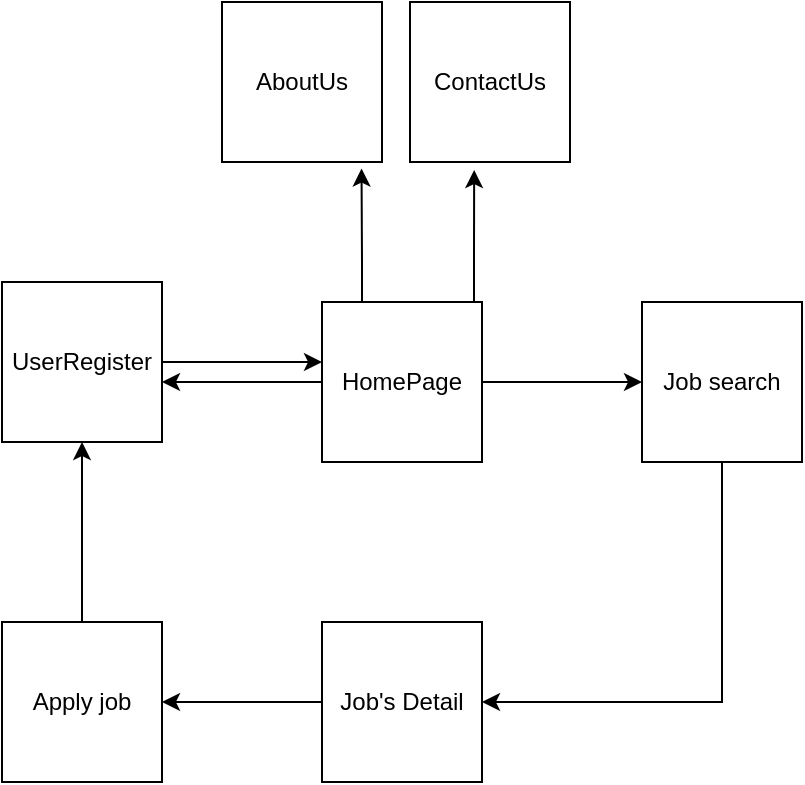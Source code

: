 <mxfile version="22.1.18" type="github">
  <diagram name="Trang-1" id="MkIcYdTay602i6nCO75-">
    <mxGraphModel dx="936" dy="547" grid="1" gridSize="10" guides="1" tooltips="1" connect="1" arrows="1" fold="1" page="1" pageScale="1" pageWidth="827" pageHeight="1169" math="0" shadow="0">
      <root>
        <mxCell id="0" />
        <mxCell id="1" parent="0" />
        <mxCell id="ZGcf4tEGVXGTPQasSlIy-3" value="" style="edgeStyle=orthogonalEdgeStyle;rounded=0;orthogonalLoop=1;jettySize=auto;html=1;" parent="1" source="ZGcf4tEGVXGTPQasSlIy-1" edge="1">
          <mxGeometry relative="1" as="geometry">
            <mxPoint x="290" y="280" as="targetPoint" />
          </mxGeometry>
        </mxCell>
        <mxCell id="ZGcf4tEGVXGTPQasSlIy-14" value="" style="edgeStyle=orthogonalEdgeStyle;rounded=0;orthogonalLoop=1;jettySize=auto;html=1;" parent="1" source="ZGcf4tEGVXGTPQasSlIy-1" target="ZGcf4tEGVXGTPQasSlIy-13" edge="1">
          <mxGeometry relative="1" as="geometry" />
        </mxCell>
        <mxCell id="ZGcf4tEGVXGTPQasSlIy-1" value="HomePage" style="whiteSpace=wrap;html=1;aspect=fixed;" parent="1" vertex="1">
          <mxGeometry x="370" y="240" width="80" height="80" as="geometry" />
        </mxCell>
        <mxCell id="ZGcf4tEGVXGTPQasSlIy-5" value="" style="edgeStyle=orthogonalEdgeStyle;rounded=0;orthogonalLoop=1;jettySize=auto;html=1;" parent="1" target="ZGcf4tEGVXGTPQasSlIy-4" edge="1">
          <mxGeometry relative="1" as="geometry">
            <mxPoint x="250" y="240" as="sourcePoint" />
          </mxGeometry>
        </mxCell>
        <mxCell id="ZGcf4tEGVXGTPQasSlIy-18" value="" style="edgeStyle=orthogonalEdgeStyle;rounded=0;orthogonalLoop=1;jettySize=auto;html=1;" parent="1" source="ZGcf4tEGVXGTPQasSlIy-4" target="ZGcf4tEGVXGTPQasSlIy-1" edge="1">
          <mxGeometry relative="1" as="geometry">
            <Array as="points">
              <mxPoint x="370" y="270" />
              <mxPoint x="370" y="270" />
            </Array>
          </mxGeometry>
        </mxCell>
        <mxCell id="ZGcf4tEGVXGTPQasSlIy-4" value="UserRegister" style="whiteSpace=wrap;html=1;aspect=fixed;" parent="1" vertex="1">
          <mxGeometry x="210" y="230" width="80" height="80" as="geometry" />
        </mxCell>
        <mxCell id="ZGcf4tEGVXGTPQasSlIy-8" value="AboutUs" style="whiteSpace=wrap;html=1;aspect=fixed;" parent="1" vertex="1">
          <mxGeometry x="320" y="90" width="80" height="80" as="geometry" />
        </mxCell>
        <mxCell id="ZGcf4tEGVXGTPQasSlIy-10" value="ContactUs" style="whiteSpace=wrap;html=1;aspect=fixed;" parent="1" vertex="1">
          <mxGeometry x="414" y="90" width="80" height="80" as="geometry" />
        </mxCell>
        <mxCell id="ZGcf4tEGVXGTPQasSlIy-17" value="" style="edgeStyle=orthogonalEdgeStyle;rounded=0;orthogonalLoop=1;jettySize=auto;html=1;" parent="1" source="ZGcf4tEGVXGTPQasSlIy-11" target="ZGcf4tEGVXGTPQasSlIy-16" edge="1">
          <mxGeometry relative="1" as="geometry" />
        </mxCell>
        <mxCell id="ZGcf4tEGVXGTPQasSlIy-11" value="Job&#39;s Detail" style="whiteSpace=wrap;html=1;aspect=fixed;" parent="1" vertex="1">
          <mxGeometry x="370" y="400" width="80" height="80" as="geometry" />
        </mxCell>
        <mxCell id="ZGcf4tEGVXGTPQasSlIy-15" style="edgeStyle=orthogonalEdgeStyle;rounded=0;orthogonalLoop=1;jettySize=auto;html=1;entryX=1;entryY=0.5;entryDx=0;entryDy=0;" parent="1" source="ZGcf4tEGVXGTPQasSlIy-13" target="ZGcf4tEGVXGTPQasSlIy-11" edge="1">
          <mxGeometry relative="1" as="geometry">
            <mxPoint x="570" y="450" as="targetPoint" />
            <Array as="points">
              <mxPoint x="570" y="440" />
            </Array>
          </mxGeometry>
        </mxCell>
        <mxCell id="ZGcf4tEGVXGTPQasSlIy-13" value="Job search" style="whiteSpace=wrap;html=1;aspect=fixed;" parent="1" vertex="1">
          <mxGeometry x="530" y="240" width="80" height="80" as="geometry" />
        </mxCell>
        <mxCell id="ZGcf4tEGVXGTPQasSlIy-24" style="edgeStyle=orthogonalEdgeStyle;rounded=0;orthogonalLoop=1;jettySize=auto;html=1;entryX=0.5;entryY=1;entryDx=0;entryDy=0;" parent="1" source="ZGcf4tEGVXGTPQasSlIy-16" target="ZGcf4tEGVXGTPQasSlIy-4" edge="1">
          <mxGeometry relative="1" as="geometry" />
        </mxCell>
        <mxCell id="ZGcf4tEGVXGTPQasSlIy-16" value="Apply job" style="whiteSpace=wrap;html=1;aspect=fixed;" parent="1" vertex="1">
          <mxGeometry x="210" y="400" width="80" height="80" as="geometry" />
        </mxCell>
        <mxCell id="ZGcf4tEGVXGTPQasSlIy-19" style="edgeStyle=orthogonalEdgeStyle;rounded=0;orthogonalLoop=1;jettySize=auto;html=1;entryX=0.401;entryY=1.05;entryDx=0;entryDy=0;entryPerimeter=0;" parent="1" source="ZGcf4tEGVXGTPQasSlIy-1" target="ZGcf4tEGVXGTPQasSlIy-10" edge="1">
          <mxGeometry relative="1" as="geometry">
            <Array as="points">
              <mxPoint x="446" y="220" />
              <mxPoint x="446" y="220" />
            </Array>
          </mxGeometry>
        </mxCell>
        <mxCell id="ZGcf4tEGVXGTPQasSlIy-22" style="edgeStyle=orthogonalEdgeStyle;rounded=0;orthogonalLoop=1;jettySize=auto;html=1;entryX=0.872;entryY=1.041;entryDx=0;entryDy=0;entryPerimeter=0;" parent="1" source="ZGcf4tEGVXGTPQasSlIy-1" target="ZGcf4tEGVXGTPQasSlIy-8" edge="1">
          <mxGeometry relative="1" as="geometry">
            <Array as="points">
              <mxPoint x="390" y="220" />
              <mxPoint x="390" y="220" />
            </Array>
          </mxGeometry>
        </mxCell>
      </root>
    </mxGraphModel>
  </diagram>
</mxfile>

